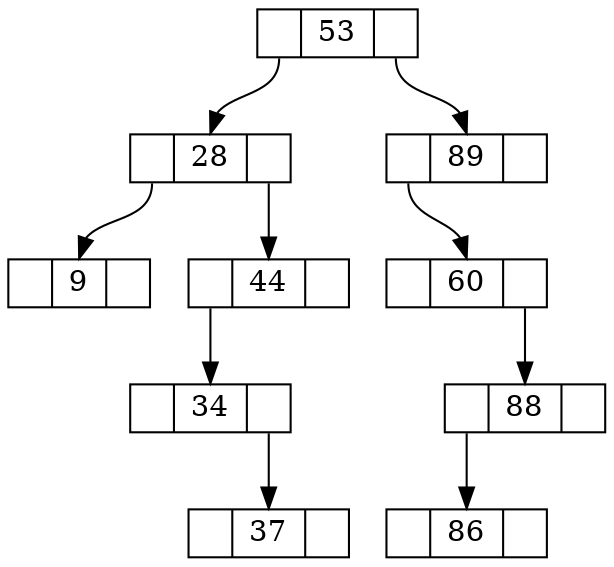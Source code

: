 digraph g {
node [shape = record,height=.1];
node0 [label = "<f0> |<f1> 53|<f2> "];
node1 [label = "<f0> |<f1> 28|<f2> "];
node9 [label = "<f0> |<f1> 9|<f2> "];
node2 [label = "<f0> |<f1> 44|<f2> "];
node7 [label = "<f0> |<f1> 34|<f2> "];
node8 [label = "<f0> |<f1> 37|<f2> "];
node3 [label = "<f0> |<f1> 89|<f2> "];
node4 [label = "<f0> |<f1> 60|<f2> "];
node5 [label = "<f0> |<f1> 88|<f2> "];
node6 [label = "<f0> |<f1> 86|<f2> "];
"node0":f0 -> "node1":f1;
"node0":f2 -> "node3":f1;
"node1":f0 -> "node9":f1;
"node1":f2 -> "node2":f1;
"node2":f0 -> "node7":f1;
"node7":f2 -> "node8":f1;
"node3":f0 -> "node4":f1;
"node4":f2 -> "node5":f1;
"node5":f0 -> "node6":f1;
}
digraph g {
node [shape = record,height=.1];
node0 [label = "<f0> |<f1> 21|<f2> "];
node6 [label = "<f0> |<f1> 20|<f2> "];
node1 [label = "<f0> |<f1> 33|<f2> "];
node3 [label = "<f0> |<f1> 24|<f2> "];
node4 [label = "<f0> |<f1> 27|<f2> "];
node9 [label = "<f0> |<f1> 28|<f2> "];
node2 [label = "<f0> |<f1> 78|<f2> "];
node5 [label = "<f0> |<f1> 59|<f2> "];
node7 [label = "<f0> |<f1> 66|<f2> "];
node8 [label = "<f0> |<f1> 80|<f2> "];
"node0":f0 -> "node6":f1;
"node0":f2 -> "node1":f1;
"node1":f0 -> "node3":f1;
"node1":f2 -> "node2":f1;
"node3":f2 -> "node4":f1;
"node4":f2 -> "node9":f1;
"node2":f0 -> "node5":f1;
"node2":f2 -> "node8":f1;
"node5":f2 -> "node7":f1;
}
